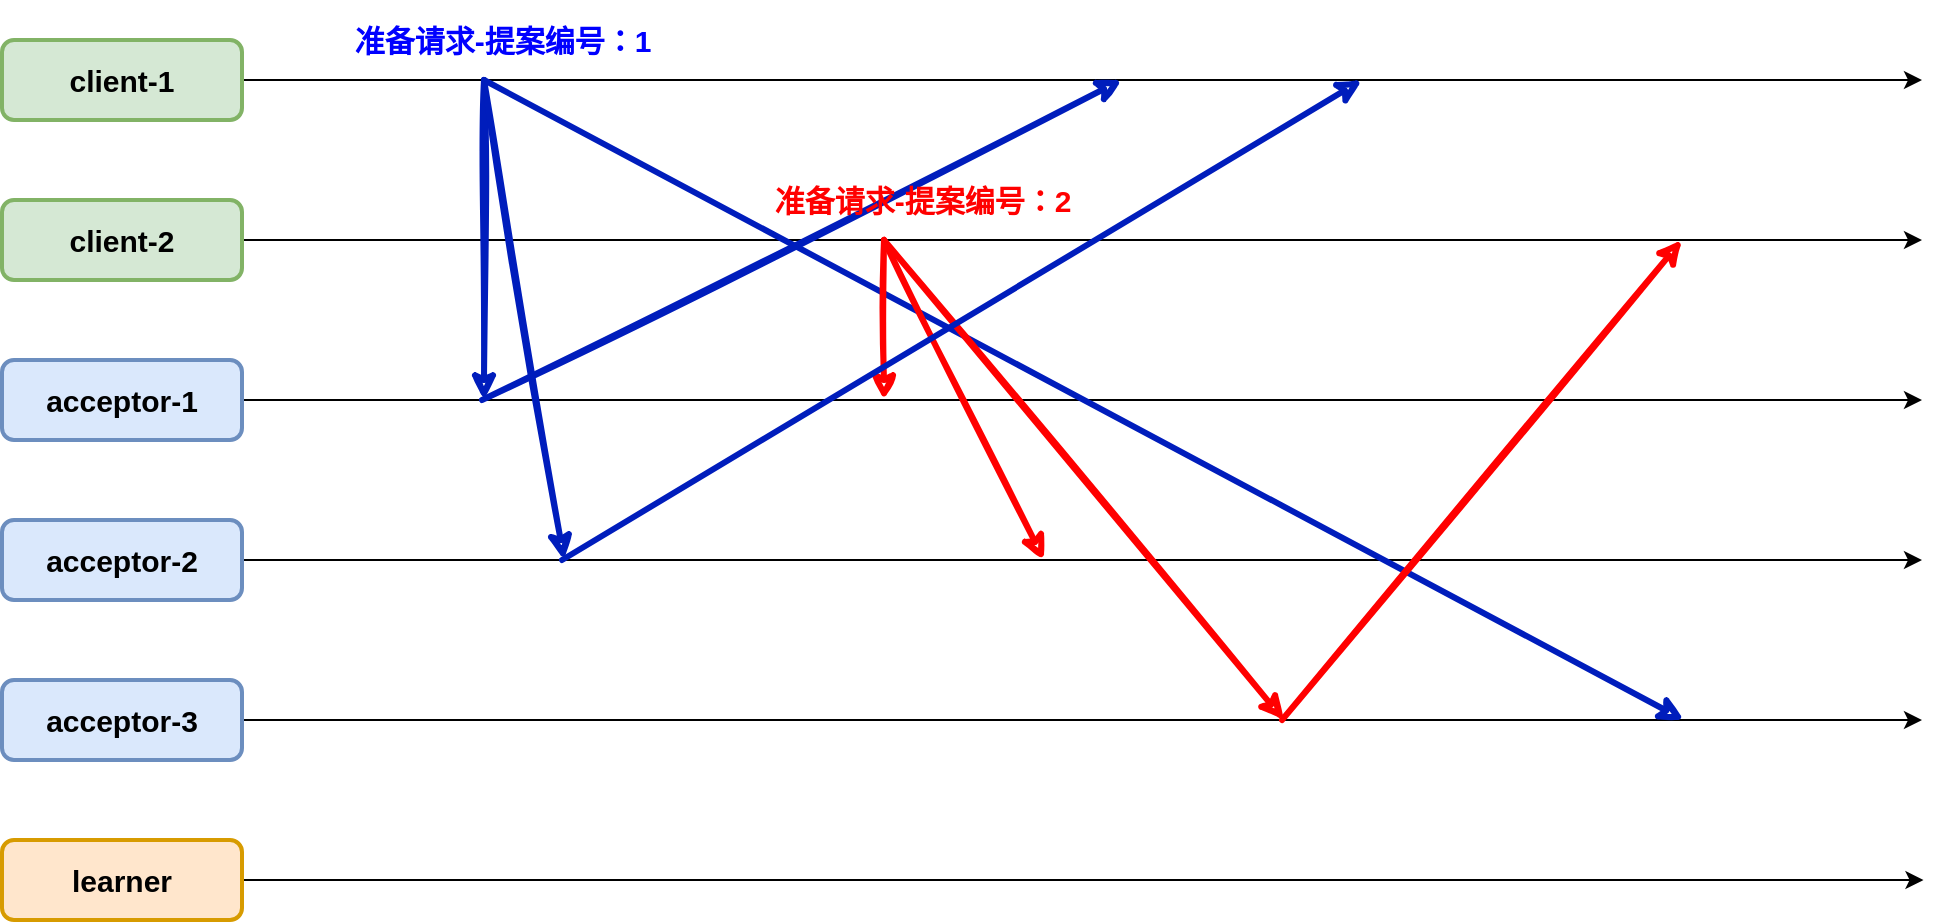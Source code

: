 <mxfile version="20.6.0" type="github">
  <diagram id="UEcXwHJKWPrflogWJHsV" name="第 1 页">
    <mxGraphModel dx="1687" dy="485" grid="1" gridSize="10" guides="1" tooltips="1" connect="1" arrows="1" fold="1" page="1" pageScale="1" pageWidth="827" pageHeight="1169" math="0" shadow="0">
      <root>
        <mxCell id="0" />
        <mxCell id="1" parent="0" />
        <mxCell id="Mgv4BX-153gztvXAJTQM-1" style="edgeStyle=orthogonalEdgeStyle;rounded=0;orthogonalLoop=1;jettySize=auto;html=1;fontSize=15;" edge="1" parent="1" source="Mgv4BX-153gztvXAJTQM-2">
          <mxGeometry relative="1" as="geometry">
            <mxPoint x="960" y="180" as="targetPoint" />
          </mxGeometry>
        </mxCell>
        <mxCell id="Mgv4BX-153gztvXAJTQM-2" value="client-1" style="rounded=1;whiteSpace=wrap;html=1;strokeWidth=2;fillWeight=4;hachureGap=8;hachureAngle=45;fillColor=#d5e8d4;sketch=0;strokeColor=#82b366;fontSize=15;fontStyle=1" vertex="1" parent="1">
          <mxGeometry y="160" width="120" height="40" as="geometry" />
        </mxCell>
        <mxCell id="Mgv4BX-153gztvXAJTQM-3" style="edgeStyle=orthogonalEdgeStyle;rounded=0;orthogonalLoop=1;jettySize=auto;html=1;fontSize=15;" edge="1" parent="1" source="Mgv4BX-153gztvXAJTQM-4">
          <mxGeometry relative="1" as="geometry">
            <mxPoint x="960" y="260" as="targetPoint" />
          </mxGeometry>
        </mxCell>
        <mxCell id="Mgv4BX-153gztvXAJTQM-4" value="client-2" style="rounded=1;whiteSpace=wrap;html=1;strokeWidth=2;fillWeight=4;hachureGap=8;hachureAngle=45;fillColor=#d5e8d4;sketch=0;strokeColor=#82b366;fontSize=15;fontStyle=1" vertex="1" parent="1">
          <mxGeometry y="240" width="120" height="40" as="geometry" />
        </mxCell>
        <mxCell id="Mgv4BX-153gztvXAJTQM-5" style="edgeStyle=orthogonalEdgeStyle;rounded=0;orthogonalLoop=1;jettySize=auto;html=1;fontSize=15;" edge="1" parent="1" source="Mgv4BX-153gztvXAJTQM-6">
          <mxGeometry relative="1" as="geometry">
            <mxPoint x="960" y="340" as="targetPoint" />
          </mxGeometry>
        </mxCell>
        <mxCell id="Mgv4BX-153gztvXAJTQM-6" value="acceptor-1" style="rounded=1;whiteSpace=wrap;html=1;strokeWidth=2;fillWeight=4;hachureGap=8;hachureAngle=45;fillColor=#dae8fc;sketch=0;strokeColor=#6c8ebf;fontSize=15;fontStyle=1" vertex="1" parent="1">
          <mxGeometry y="320" width="120" height="40" as="geometry" />
        </mxCell>
        <mxCell id="Mgv4BX-153gztvXAJTQM-7" style="edgeStyle=orthogonalEdgeStyle;rounded=0;orthogonalLoop=1;jettySize=auto;html=1;fontSize=15;" edge="1" parent="1" source="Mgv4BX-153gztvXAJTQM-8">
          <mxGeometry relative="1" as="geometry">
            <mxPoint x="960" y="420" as="targetPoint" />
          </mxGeometry>
        </mxCell>
        <mxCell id="Mgv4BX-153gztvXAJTQM-8" value="acceptor-2" style="rounded=1;whiteSpace=wrap;html=1;strokeWidth=2;fillWeight=4;hachureGap=8;hachureAngle=45;fillColor=#dae8fc;sketch=0;strokeColor=#6c8ebf;fontSize=15;fontStyle=1" vertex="1" parent="1">
          <mxGeometry y="400" width="120" height="40" as="geometry" />
        </mxCell>
        <mxCell id="Mgv4BX-153gztvXAJTQM-9" style="edgeStyle=orthogonalEdgeStyle;rounded=0;orthogonalLoop=1;jettySize=auto;html=1;fontSize=15;" edge="1" parent="1" source="Mgv4BX-153gztvXAJTQM-10">
          <mxGeometry relative="1" as="geometry">
            <mxPoint x="960" y="500" as="targetPoint" />
          </mxGeometry>
        </mxCell>
        <mxCell id="Mgv4BX-153gztvXAJTQM-10" value="acceptor-3" style="rounded=1;whiteSpace=wrap;html=1;strokeWidth=2;fillWeight=4;hachureGap=8;hachureAngle=45;fillColor=#dae8fc;sketch=0;strokeColor=#6c8ebf;fontSize=15;fontStyle=1" vertex="1" parent="1">
          <mxGeometry y="480" width="120" height="40" as="geometry" />
        </mxCell>
        <mxCell id="Mgv4BX-153gztvXAJTQM-11" value="" style="endArrow=classic;html=1;rounded=0;fontSize=15;strokeWidth=3;sketch=1;shadow=0;fillColor=#0050ef;strokeColor=#001DBC;fontColor=#0000FF;" edge="1" parent="1">
          <mxGeometry width="50" height="50" relative="1" as="geometry">
            <mxPoint x="241" y="180" as="sourcePoint" />
            <mxPoint x="241" y="340" as="targetPoint" />
          </mxGeometry>
        </mxCell>
        <mxCell id="Mgv4BX-153gztvXAJTQM-12" value="" style="endArrow=classic;html=1;rounded=0;fontSize=15;strokeWidth=3;sketch=1;shadow=0;fillColor=#0050ef;strokeColor=#001DBC;" edge="1" parent="1">
          <mxGeometry width="50" height="50" relative="1" as="geometry">
            <mxPoint x="241" y="180" as="sourcePoint" />
            <mxPoint x="281" y="420" as="targetPoint" />
          </mxGeometry>
        </mxCell>
        <mxCell id="Mgv4BX-153gztvXAJTQM-13" value="" style="endArrow=classic;html=1;rounded=0;fontSize=15;strokeWidth=3;sketch=1;shadow=0;fillColor=#0050ef;strokeColor=#001DBC;" edge="1" parent="1">
          <mxGeometry width="50" height="50" relative="1" as="geometry">
            <mxPoint x="241" y="180" as="sourcePoint" />
            <mxPoint x="841" y="500" as="targetPoint" />
          </mxGeometry>
        </mxCell>
        <mxCell id="Mgv4BX-153gztvXAJTQM-14" value="" style="endArrow=classic;html=1;rounded=0;fontSize=15;fillColor=#f8cecc;strokeColor=#FF0000;strokeWidth=3;sketch=1;" edge="1" parent="1">
          <mxGeometry width="50" height="50" relative="1" as="geometry">
            <mxPoint x="441" y="260" as="sourcePoint" />
            <mxPoint x="441" y="340" as="targetPoint" />
          </mxGeometry>
        </mxCell>
        <mxCell id="Mgv4BX-153gztvXAJTQM-15" value="" style="endArrow=classic;html=1;rounded=0;fontSize=15;fillColor=#f8cecc;strokeColor=#FF0000;strokeWidth=3;sketch=1;" edge="1" parent="1">
          <mxGeometry width="50" height="50" relative="1" as="geometry">
            <mxPoint x="441" y="260" as="sourcePoint" />
            <mxPoint x="521" y="420" as="targetPoint" />
          </mxGeometry>
        </mxCell>
        <mxCell id="Mgv4BX-153gztvXAJTQM-16" value="" style="endArrow=classic;html=1;rounded=0;fontSize=15;fillColor=#f8cecc;strokeColor=#FF0000;strokeWidth=3;sketch=1;" edge="1" parent="1">
          <mxGeometry width="50" height="50" relative="1" as="geometry">
            <mxPoint x="441" y="260" as="sourcePoint" />
            <mxPoint x="641" y="500" as="targetPoint" />
          </mxGeometry>
        </mxCell>
        <mxCell id="Mgv4BX-153gztvXAJTQM-17" value="准备请求-提案编号：1" style="text;strokeColor=none;fillColor=none;html=1;fontSize=15;fontStyle=1;verticalAlign=middle;align=center;sketch=0;fontColor=#0000FF;" vertex="1" parent="1">
          <mxGeometry x="200" y="140" width="100" height="40" as="geometry" />
        </mxCell>
        <mxCell id="Mgv4BX-153gztvXAJTQM-19" style="edgeStyle=orthogonalEdgeStyle;rounded=0;sketch=0;orthogonalLoop=1;jettySize=auto;html=1;shadow=0;strokeColor=#000000;strokeWidth=1;fontSize=15;fontColor=#0000FF;" edge="1" parent="1" source="Mgv4BX-153gztvXAJTQM-20">
          <mxGeometry relative="1" as="geometry">
            <mxPoint x="960.741" y="580" as="targetPoint" />
          </mxGeometry>
        </mxCell>
        <mxCell id="Mgv4BX-153gztvXAJTQM-21" value="" style="endArrow=classic;html=1;rounded=0;fontSize=15;strokeWidth=3;sketch=1;shadow=0;fillColor=#0050ef;strokeColor=#001DBC;fontColor=#0000FF;" edge="1" parent="1">
          <mxGeometry width="50" height="50" relative="1" as="geometry">
            <mxPoint x="240" y="340" as="sourcePoint" />
            <mxPoint x="560" y="180" as="targetPoint" />
          </mxGeometry>
        </mxCell>
        <mxCell id="Mgv4BX-153gztvXAJTQM-20" value="learner" style="rounded=1;whiteSpace=wrap;html=1;strokeWidth=2;fillWeight=4;hachureGap=8;hachureAngle=45;fillColor=#ffe6cc;sketch=0;strokeColor=#d79b00;fontSize=15;fontStyle=1" vertex="1" parent="1">
          <mxGeometry y="560" width="120" height="40" as="geometry" />
        </mxCell>
        <mxCell id="Mgv4BX-153gztvXAJTQM-22" value="" style="endArrow=classic;html=1;rounded=0;fontSize=15;strokeWidth=3;sketch=1;shadow=0;fillColor=#0050ef;strokeColor=#001DBC;fontColor=#0000FF;" edge="1" parent="1">
          <mxGeometry width="50" height="50" relative="1" as="geometry">
            <mxPoint x="280" y="420" as="sourcePoint" />
            <mxPoint x="680" y="180" as="targetPoint" />
          </mxGeometry>
        </mxCell>
        <mxCell id="Mgv4BX-153gztvXAJTQM-24" value="" style="endArrow=classic;html=1;rounded=0;fontSize=15;fillColor=#f8cecc;strokeColor=#FF0000;strokeWidth=3;sketch=1;" edge="1" parent="1">
          <mxGeometry width="50" height="50" relative="1" as="geometry">
            <mxPoint x="640" y="500" as="sourcePoint" />
            <mxPoint x="840" y="260" as="targetPoint" />
          </mxGeometry>
        </mxCell>
        <mxCell id="Mgv4BX-153gztvXAJTQM-18" value="准备请求-提案编号：2" style="text;strokeColor=none;fillColor=none;html=1;fontSize=15;fontStyle=1;verticalAlign=middle;align=center;sketch=0;fontColor=#FF0000;" vertex="1" parent="1">
          <mxGeometry x="410" y="220" width="100" height="40" as="geometry" />
        </mxCell>
      </root>
    </mxGraphModel>
  </diagram>
</mxfile>
